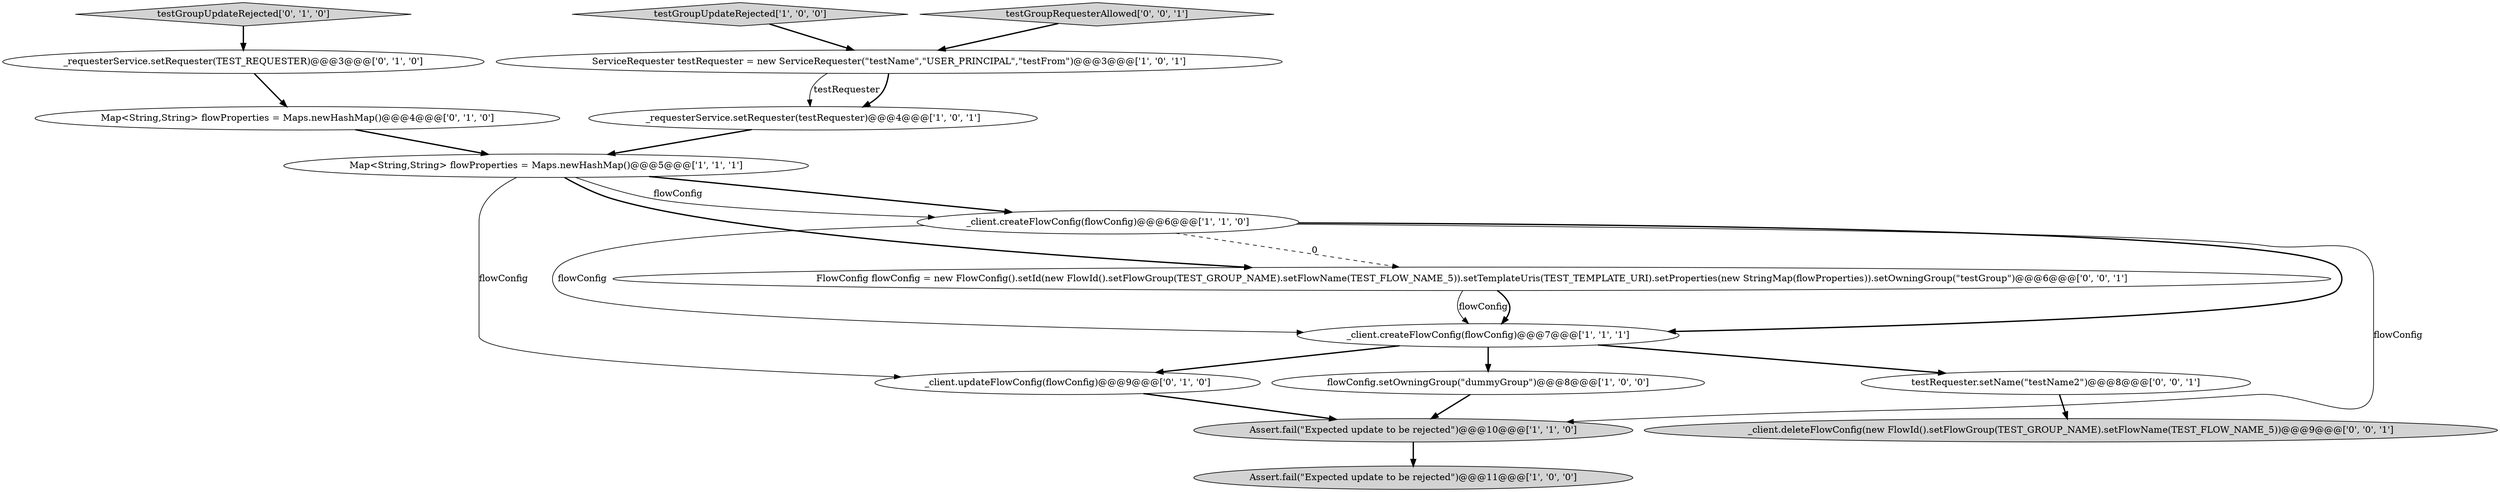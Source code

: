 digraph {
13 [style = filled, label = "FlowConfig flowConfig = new FlowConfig().setId(new FlowId().setFlowGroup(TEST_GROUP_NAME).setFlowName(TEST_FLOW_NAME_5)).setTemplateUris(TEST_TEMPLATE_URI).setProperties(new StringMap(flowProperties)).setOwningGroup(\"testGroup\")@@@6@@@['0', '0', '1']", fillcolor = white, shape = ellipse image = "AAA0AAABBB3BBB"];
15 [style = filled, label = "testRequester.setName(\"testName2\")@@@8@@@['0', '0', '1']", fillcolor = white, shape = ellipse image = "AAA0AAABBB3BBB"];
0 [style = filled, label = "_client.createFlowConfig(flowConfig)@@@6@@@['1', '1', '0']", fillcolor = white, shape = ellipse image = "AAA0AAABBB1BBB"];
6 [style = filled, label = "ServiceRequester testRequester = new ServiceRequester(\"testName\",\"USER_PRINCIPAL\",\"testFrom\")@@@3@@@['1', '0', '1']", fillcolor = white, shape = ellipse image = "AAA0AAABBB1BBB"];
5 [style = filled, label = "Assert.fail(\"Expected update to be rejected\")@@@10@@@['1', '1', '0']", fillcolor = lightgray, shape = ellipse image = "AAA0AAABBB1BBB"];
10 [style = filled, label = "testGroupUpdateRejected['0', '1', '0']", fillcolor = lightgray, shape = diamond image = "AAA0AAABBB2BBB"];
14 [style = filled, label = "testGroupRequesterAllowed['0', '0', '1']", fillcolor = lightgray, shape = diamond image = "AAA0AAABBB3BBB"];
11 [style = filled, label = "Map<String,String> flowProperties = Maps.newHashMap()@@@4@@@['0', '1', '0']", fillcolor = white, shape = ellipse image = "AAA0AAABBB2BBB"];
16 [style = filled, label = "_client.deleteFlowConfig(new FlowId().setFlowGroup(TEST_GROUP_NAME).setFlowName(TEST_FLOW_NAME_5))@@@9@@@['0', '0', '1']", fillcolor = lightgray, shape = ellipse image = "AAA0AAABBB3BBB"];
12 [style = filled, label = "_client.updateFlowConfig(flowConfig)@@@9@@@['0', '1', '0']", fillcolor = white, shape = ellipse image = "AAA0AAABBB2BBB"];
7 [style = filled, label = "testGroupUpdateRejected['1', '0', '0']", fillcolor = lightgray, shape = diamond image = "AAA0AAABBB1BBB"];
9 [style = filled, label = "_requesterService.setRequester(TEST_REQUESTER)@@@3@@@['0', '1', '0']", fillcolor = white, shape = ellipse image = "AAA0AAABBB2BBB"];
1 [style = filled, label = "_client.createFlowConfig(flowConfig)@@@7@@@['1', '1', '1']", fillcolor = white, shape = ellipse image = "AAA0AAABBB1BBB"];
4 [style = filled, label = "_requesterService.setRequester(testRequester)@@@4@@@['1', '0', '1']", fillcolor = white, shape = ellipse image = "AAA0AAABBB1BBB"];
3 [style = filled, label = "flowConfig.setOwningGroup(\"dummyGroup\")@@@8@@@['1', '0', '0']", fillcolor = white, shape = ellipse image = "AAA0AAABBB1BBB"];
8 [style = filled, label = "Map<String,String> flowProperties = Maps.newHashMap()@@@5@@@['1', '1', '1']", fillcolor = white, shape = ellipse image = "AAA0AAABBB1BBB"];
2 [style = filled, label = "Assert.fail(\"Expected update to be rejected\")@@@11@@@['1', '0', '0']", fillcolor = lightgray, shape = ellipse image = "AAA0AAABBB1BBB"];
5->2 [style = bold, label=""];
6->4 [style = solid, label="testRequester"];
9->11 [style = bold, label=""];
6->4 [style = bold, label=""];
8->0 [style = solid, label="flowConfig"];
8->0 [style = bold, label=""];
10->9 [style = bold, label=""];
1->12 [style = bold, label=""];
7->6 [style = bold, label=""];
13->1 [style = solid, label="flowConfig"];
4->8 [style = bold, label=""];
0->5 [style = solid, label="flowConfig"];
3->5 [style = bold, label=""];
0->1 [style = bold, label=""];
0->13 [style = dashed, label="0"];
12->5 [style = bold, label=""];
1->3 [style = bold, label=""];
0->1 [style = solid, label="flowConfig"];
11->8 [style = bold, label=""];
15->16 [style = bold, label=""];
8->13 [style = bold, label=""];
1->15 [style = bold, label=""];
14->6 [style = bold, label=""];
13->1 [style = bold, label=""];
8->12 [style = solid, label="flowConfig"];
}
